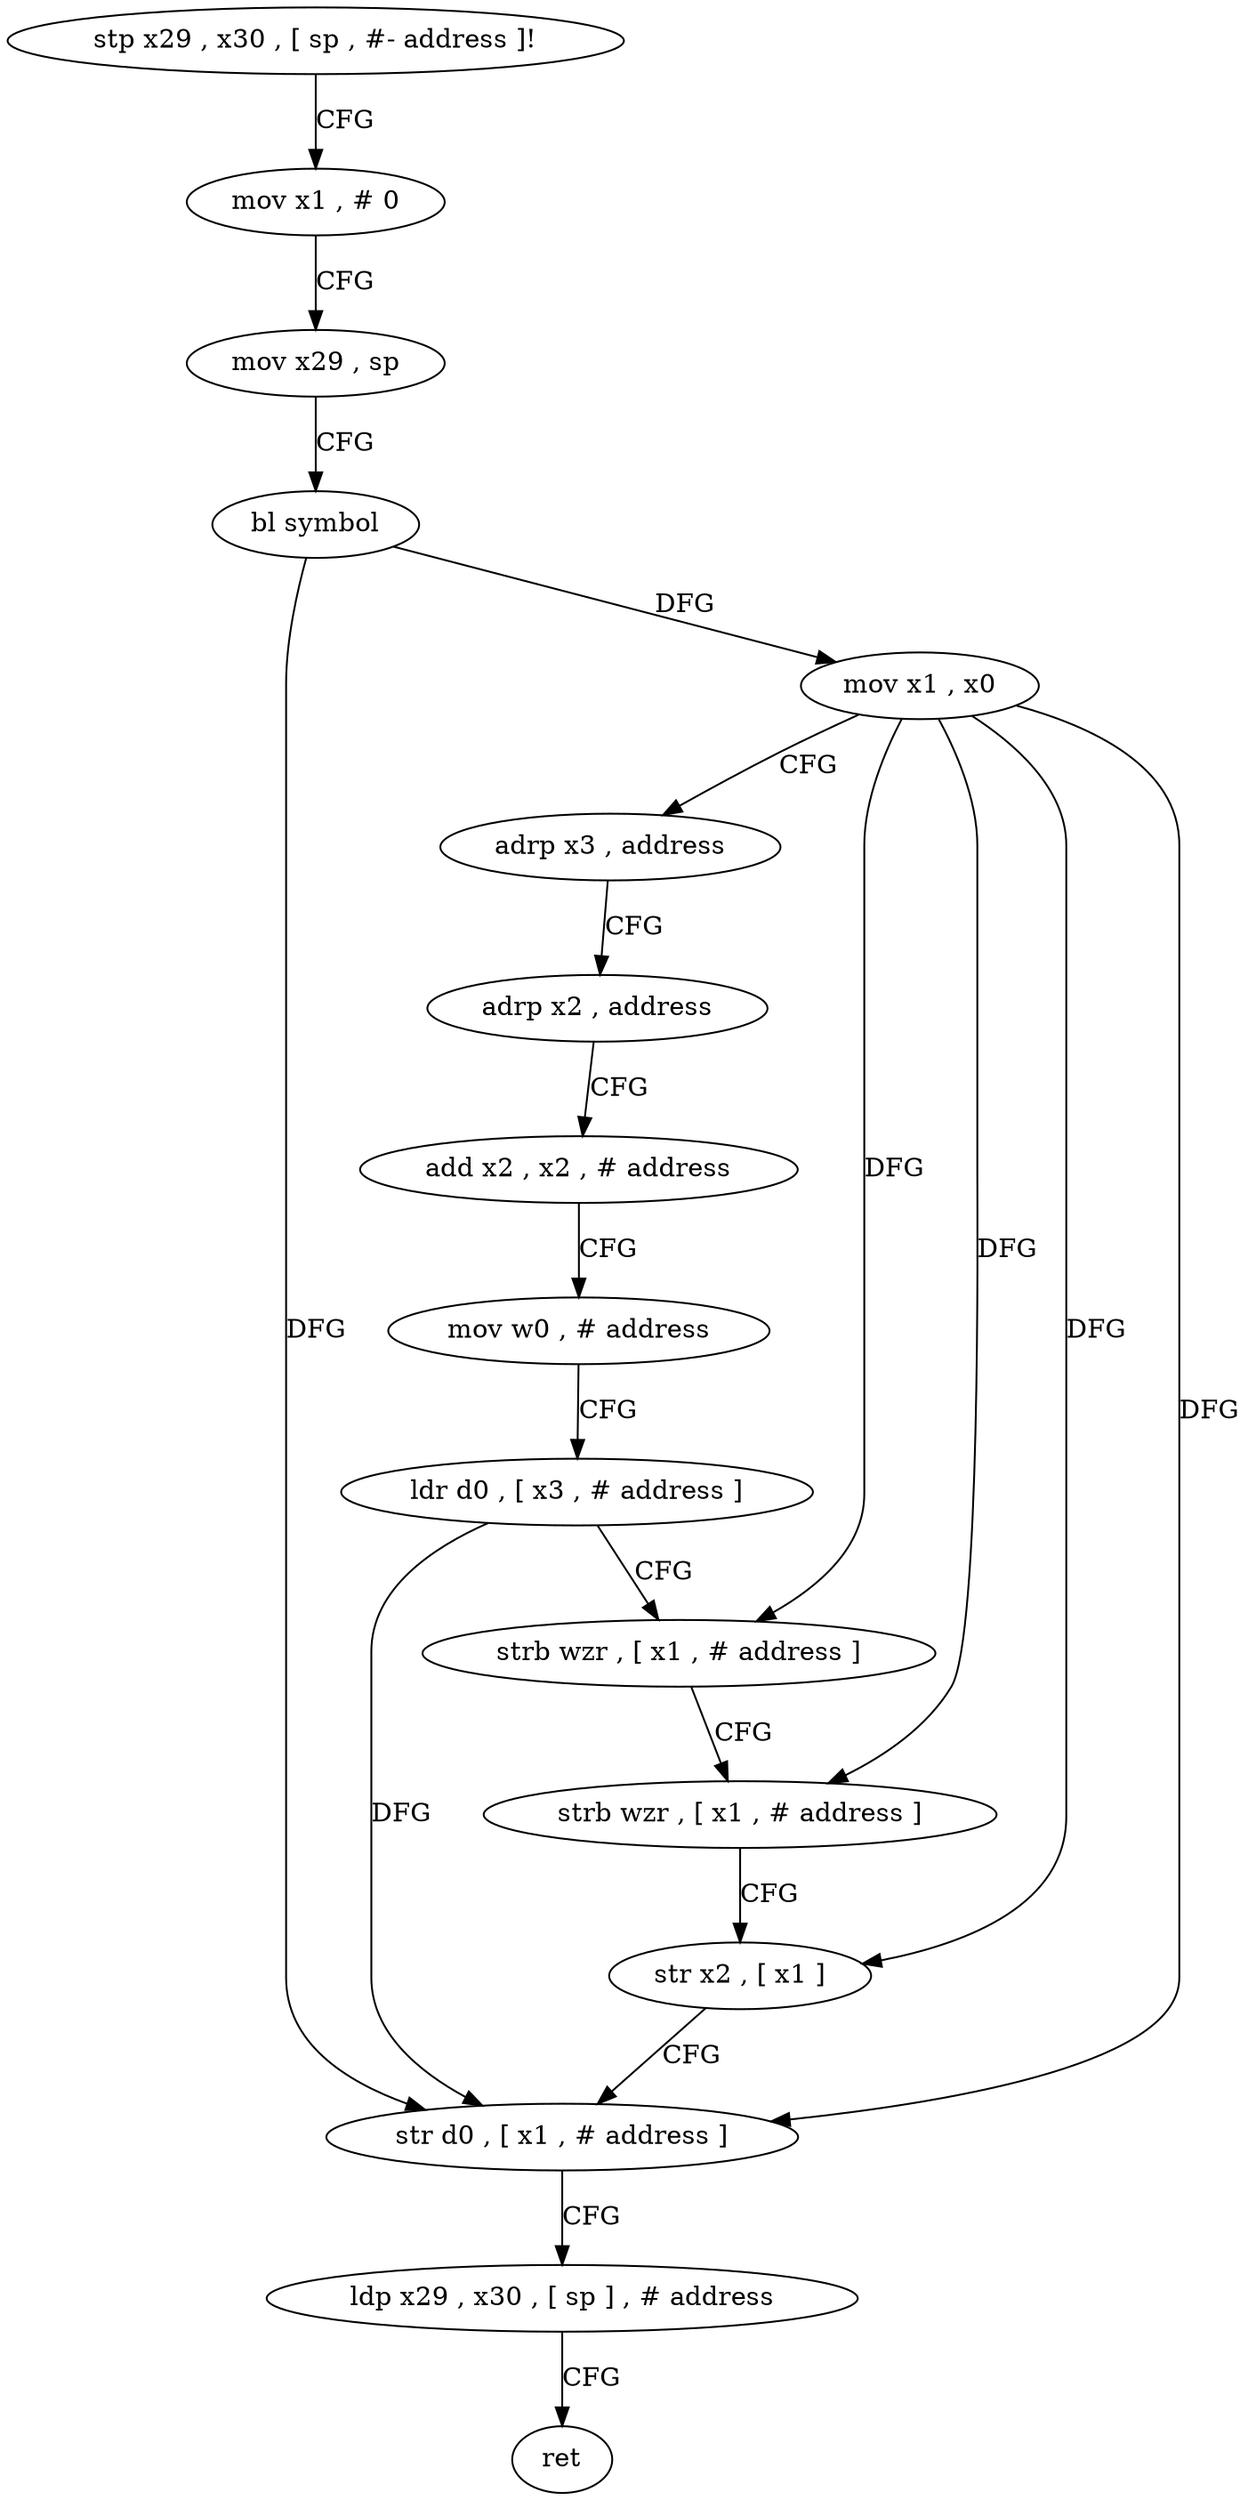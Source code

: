 digraph "func" {
"4263936" [label = "stp x29 , x30 , [ sp , #- address ]!" ]
"4263940" [label = "mov x1 , # 0" ]
"4263944" [label = "mov x29 , sp" ]
"4263948" [label = "bl symbol" ]
"4263952" [label = "mov x1 , x0" ]
"4263956" [label = "adrp x3 , address" ]
"4263960" [label = "adrp x2 , address" ]
"4263964" [label = "add x2 , x2 , # address" ]
"4263968" [label = "mov w0 , # address" ]
"4263972" [label = "ldr d0 , [ x3 , # address ]" ]
"4263976" [label = "strb wzr , [ x1 , # address ]" ]
"4263980" [label = "strb wzr , [ x1 , # address ]" ]
"4263984" [label = "str x2 , [ x1 ]" ]
"4263988" [label = "str d0 , [ x1 , # address ]" ]
"4263992" [label = "ldp x29 , x30 , [ sp ] , # address" ]
"4263996" [label = "ret" ]
"4263936" -> "4263940" [ label = "CFG" ]
"4263940" -> "4263944" [ label = "CFG" ]
"4263944" -> "4263948" [ label = "CFG" ]
"4263948" -> "4263952" [ label = "DFG" ]
"4263948" -> "4263988" [ label = "DFG" ]
"4263952" -> "4263956" [ label = "CFG" ]
"4263952" -> "4263976" [ label = "DFG" ]
"4263952" -> "4263980" [ label = "DFG" ]
"4263952" -> "4263984" [ label = "DFG" ]
"4263952" -> "4263988" [ label = "DFG" ]
"4263956" -> "4263960" [ label = "CFG" ]
"4263960" -> "4263964" [ label = "CFG" ]
"4263964" -> "4263968" [ label = "CFG" ]
"4263968" -> "4263972" [ label = "CFG" ]
"4263972" -> "4263976" [ label = "CFG" ]
"4263972" -> "4263988" [ label = "DFG" ]
"4263976" -> "4263980" [ label = "CFG" ]
"4263980" -> "4263984" [ label = "CFG" ]
"4263984" -> "4263988" [ label = "CFG" ]
"4263988" -> "4263992" [ label = "CFG" ]
"4263992" -> "4263996" [ label = "CFG" ]
}
